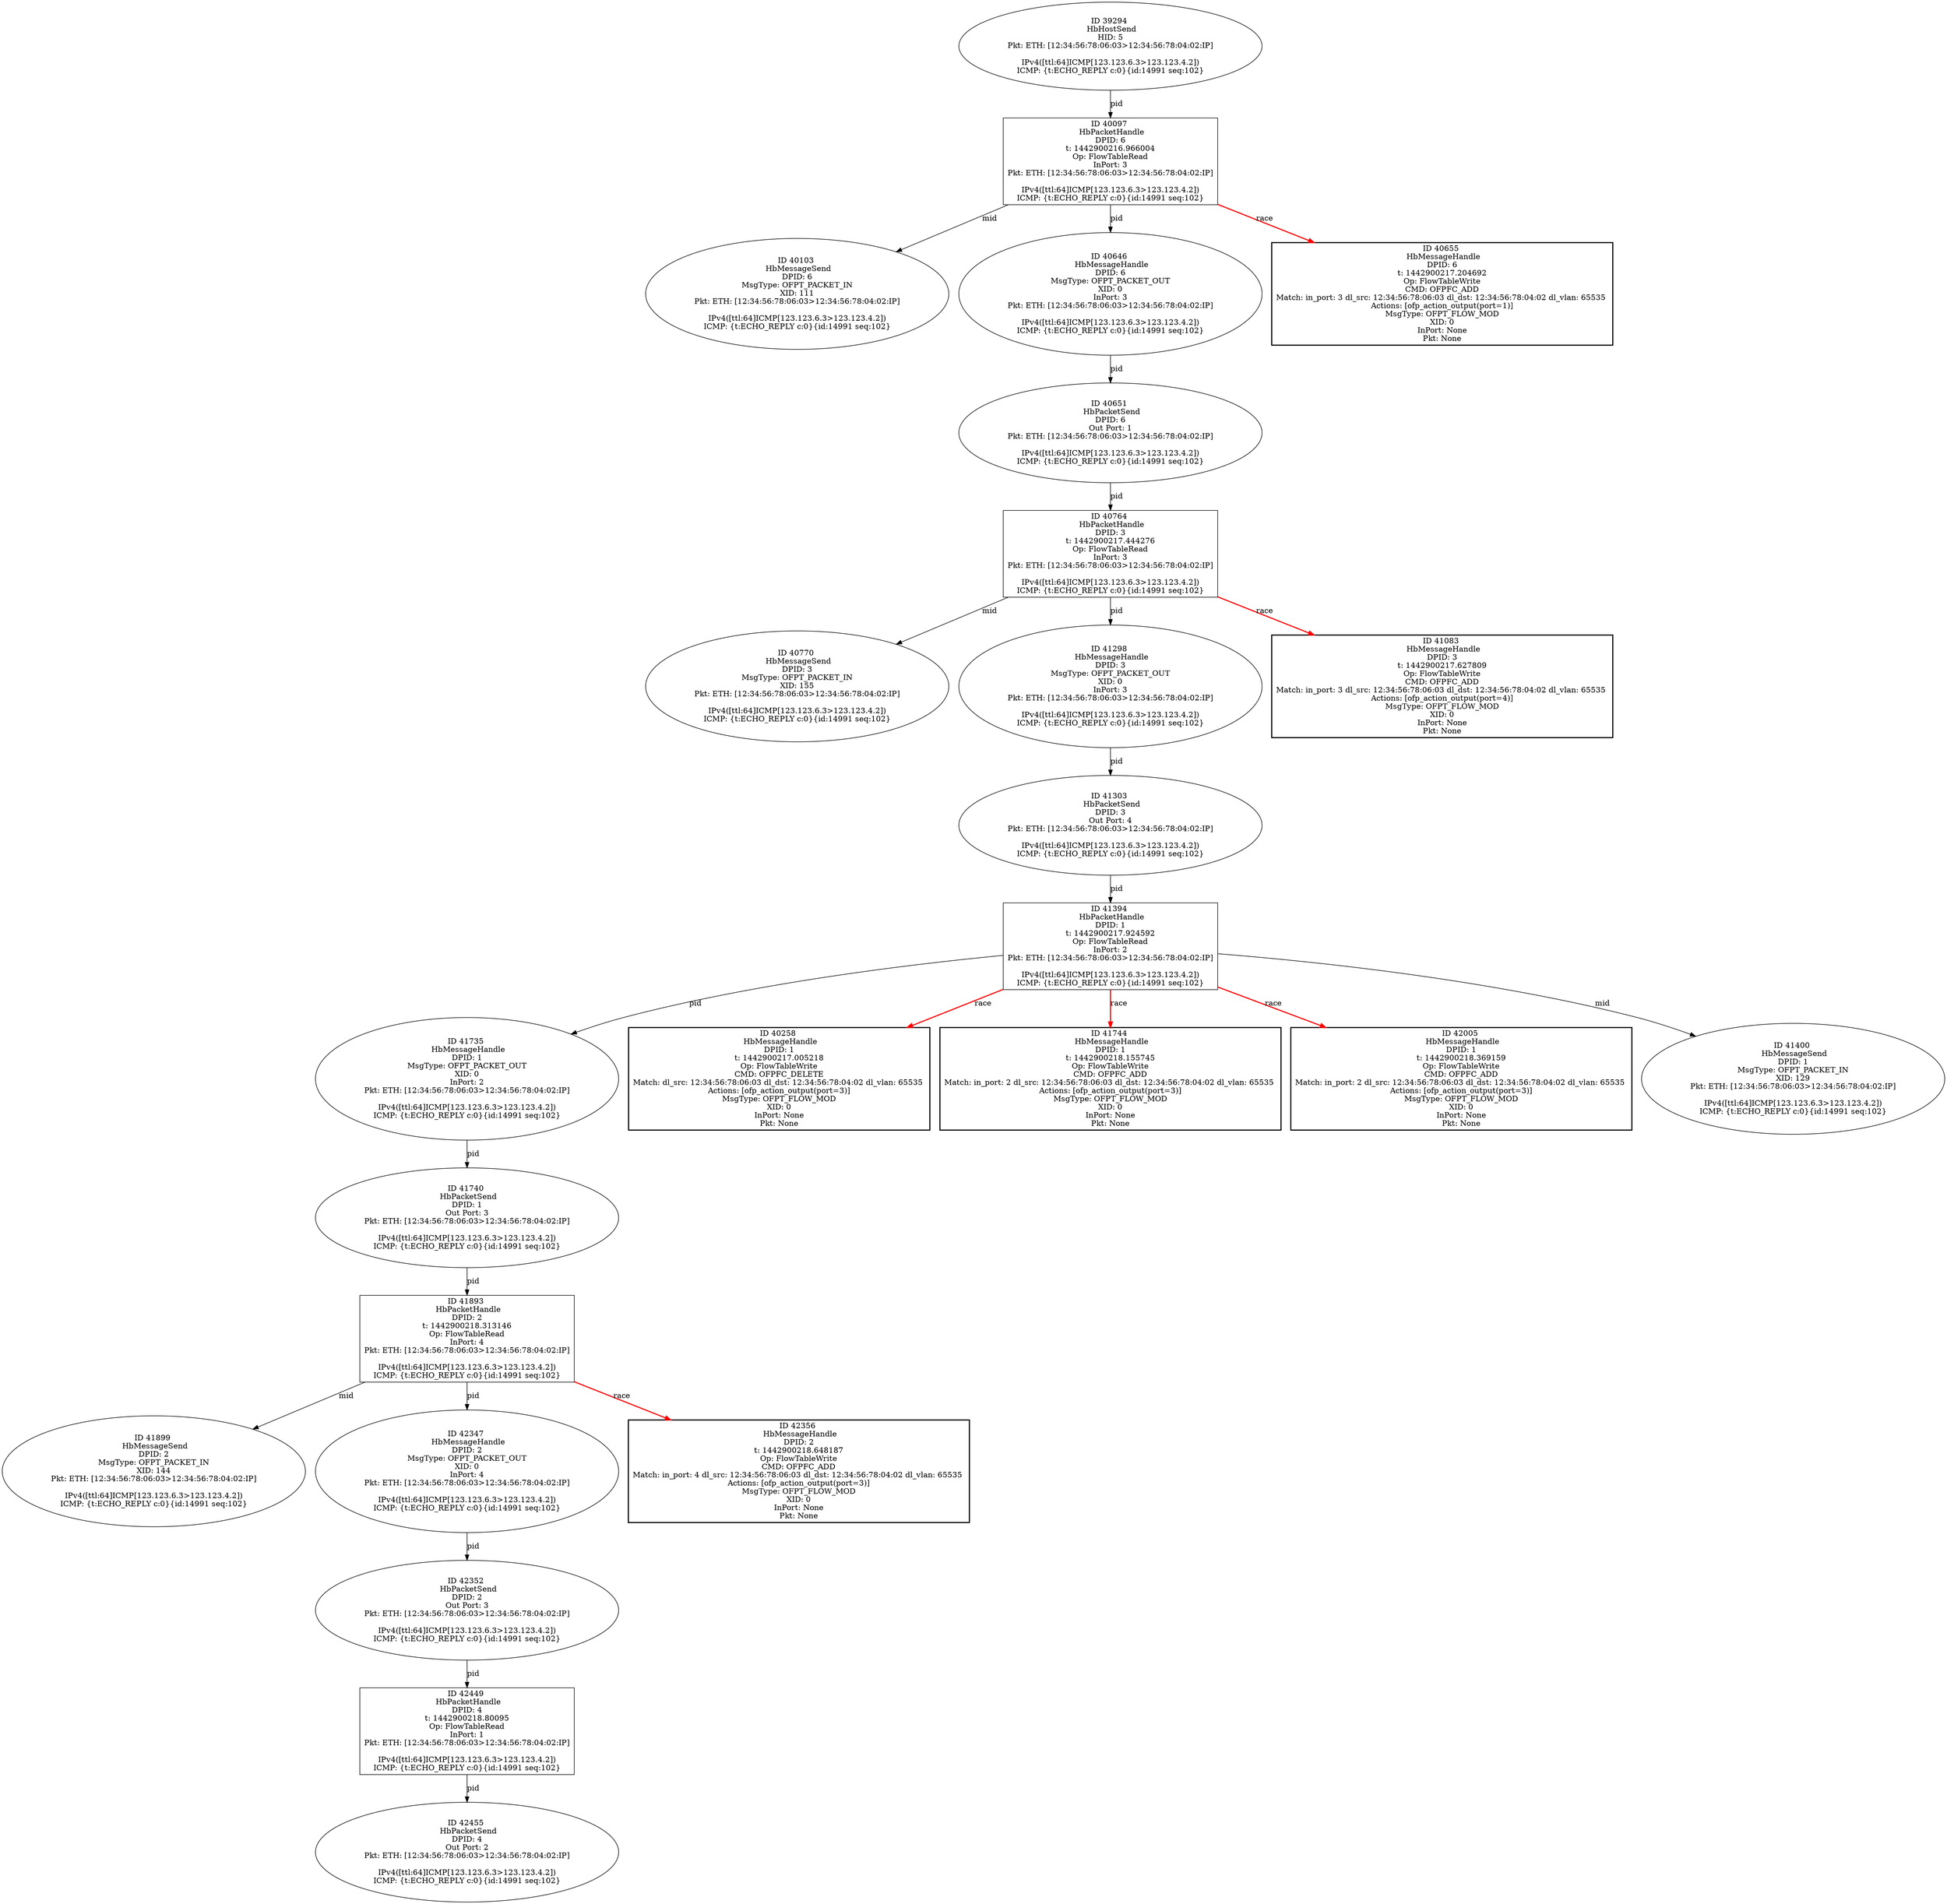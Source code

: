 strict digraph G {
41735 [shape=oval, event=<hb_events.HbMessageHandle object at 0x110af0c50>, label="ID 41735 
 HbMessageHandle
DPID: 1
MsgType: OFPT_PACKET_OUT
XID: 0
InPort: 2
Pkt: ETH: [12:34:56:78:06:03>12:34:56:78:04:02:IP]

IPv4([ttl:64]ICMP[123.123.6.3>123.123.4.2])
ICMP: {t:ECHO_REPLY c:0}{id:14991 seq:102}"];
41303 [shape=oval, event=<hb_events.HbPacketSend object at 0x110a28c10>, label="ID 41303 
 HbPacketSend
DPID: 3
Out Port: 4
Pkt: ETH: [12:34:56:78:06:03>12:34:56:78:04:02:IP]

IPv4([ttl:64]ICMP[123.123.6.3>123.123.4.2])
ICMP: {t:ECHO_REPLY c:0}{id:14991 seq:102}"];
41740 [shape=oval, event=<hb_events.HbPacketSend object at 0x110b14190>, label="ID 41740 
 HbPacketSend
DPID: 1
Out Port: 3
Pkt: ETH: [12:34:56:78:06:03>12:34:56:78:04:02:IP]

IPv4([ttl:64]ICMP[123.123.6.3>123.123.4.2])
ICMP: {t:ECHO_REPLY c:0}{id:14991 seq:102}"];
40258 [shape=box, style=bold, event=<hb_events.HbMessageHandle object at 0x1108a6490>, label="ID 40258 
 HbMessageHandle
DPID: 1
t: 1442900217.005218
Op: FlowTableWrite
CMD: OFPFC_DELETE
Match: dl_src: 12:34:56:78:06:03 dl_dst: 12:34:56:78:04:02 dl_vlan: 65535 
Actions: [ofp_action_output(port=3)]
MsgType: OFPT_FLOW_MOD
XID: 0
InPort: None
Pkt: None"];
41744 [shape=box, style=bold, event=<hb_events.HbMessageHandle object at 0x110b14550>, label="ID 41744 
 HbMessageHandle
DPID: 1
t: 1442900218.155745
Op: FlowTableWrite
CMD: OFPFC_ADD
Match: in_port: 2 dl_src: 12:34:56:78:06:03 dl_dst: 12:34:56:78:04:02 dl_vlan: 65535 
Actions: [ofp_action_output(port=3)]
MsgType: OFPT_FLOW_MOD
XID: 0
InPort: None
Pkt: None"];
42005 [shape=box, style=bold, event=<hb_events.HbMessageHandle object at 0x110bbda90>, label="ID 42005 
 HbMessageHandle
DPID: 1
t: 1442900218.369159
Op: FlowTableWrite
CMD: OFPFC_ADD
Match: in_port: 2 dl_src: 12:34:56:78:06:03 dl_dst: 12:34:56:78:04:02 dl_vlan: 65535 
Actions: [ofp_action_output(port=3)]
MsgType: OFPT_FLOW_MOD
XID: 0
InPort: None
Pkt: None"];
40097 [shape=box, event=<hb_events.HbPacketHandle object at 0x11086d590>, label="ID 40097 
 HbPacketHandle
DPID: 6
t: 1442900216.966004
Op: FlowTableRead
InPort: 3
Pkt: ETH: [12:34:56:78:06:03>12:34:56:78:04:02:IP]

IPv4([ttl:64]ICMP[123.123.6.3>123.123.4.2])
ICMP: {t:ECHO_REPLY c:0}{id:14991 seq:102}"];
41893 [shape=box, event=<hb_events.HbPacketHandle object at 0x110b6a390>, label="ID 41893 
 HbPacketHandle
DPID: 2
t: 1442900218.313146
Op: FlowTableRead
InPort: 4
Pkt: ETH: [12:34:56:78:06:03>12:34:56:78:04:02:IP]

IPv4([ttl:64]ICMP[123.123.6.3>123.123.4.2])
ICMP: {t:ECHO_REPLY c:0}{id:14991 seq:102}"];
40103 [shape=oval, event=<hb_events.HbMessageSend object at 0x11086de90>, label="ID 40103 
 HbMessageSend
DPID: 6
MsgType: OFPT_PACKET_IN
XID: 111
Pkt: ETH: [12:34:56:78:06:03>12:34:56:78:04:02:IP]

IPv4([ttl:64]ICMP[123.123.6.3>123.123.4.2])
ICMP: {t:ECHO_REPLY c:0}{id:14991 seq:102}"];
41899 [shape=oval, event=<hb_events.HbMessageSend object at 0x110b707d0>, label="ID 41899 
 HbMessageSend
DPID: 2
MsgType: OFPT_PACKET_IN
XID: 144
Pkt: ETH: [12:34:56:78:06:03>12:34:56:78:04:02:IP]

IPv4([ttl:64]ICMP[123.123.6.3>123.123.4.2])
ICMP: {t:ECHO_REPLY c:0}{id:14991 seq:102}"];
41394 [shape=box, event=<hb_events.HbPacketHandle object at 0x110a49c90>, label="ID 41394 
 HbPacketHandle
DPID: 1
t: 1442900217.924592
Op: FlowTableRead
InPort: 2
Pkt: ETH: [12:34:56:78:06:03>12:34:56:78:04:02:IP]

IPv4([ttl:64]ICMP[123.123.6.3>123.123.4.2])
ICMP: {t:ECHO_REPLY c:0}{id:14991 seq:102}"];
41400 [shape=oval, event=<hb_events.HbMessageSend object at 0x110a50b90>, label="ID 41400 
 HbMessageSend
DPID: 1
MsgType: OFPT_PACKET_IN
XID: 129
Pkt: ETH: [12:34:56:78:06:03>12:34:56:78:04:02:IP]

IPv4([ttl:64]ICMP[123.123.6.3>123.123.4.2])
ICMP: {t:ECHO_REPLY c:0}{id:14991 seq:102}"];
40764 [shape=box, event=<hb_events.HbPacketHandle object at 0x110947890>, label="ID 40764 
 HbPacketHandle
DPID: 3
t: 1442900217.444276
Op: FlowTableRead
InPort: 3
Pkt: ETH: [12:34:56:78:06:03>12:34:56:78:04:02:IP]

IPv4([ttl:64]ICMP[123.123.6.3>123.123.4.2])
ICMP: {t:ECHO_REPLY c:0}{id:14991 seq:102}"];
40770 [shape=oval, event=<hb_events.HbMessageSend object at 0x110947fd0>, label="ID 40770 
 HbMessageSend
DPID: 3
MsgType: OFPT_PACKET_IN
XID: 155
Pkt: ETH: [12:34:56:78:06:03>12:34:56:78:04:02:IP]

IPv4([ttl:64]ICMP[123.123.6.3>123.123.4.2])
ICMP: {t:ECHO_REPLY c:0}{id:14991 seq:102}"];
40646 [shape=oval, event=<hb_events.HbMessageHandle object at 0x11091bc10>, label="ID 40646 
 HbMessageHandle
DPID: 6
MsgType: OFPT_PACKET_OUT
XID: 0
InPort: 3
Pkt: ETH: [12:34:56:78:06:03>12:34:56:78:04:02:IP]

IPv4([ttl:64]ICMP[123.123.6.3>123.123.4.2])
ICMP: {t:ECHO_REPLY c:0}{id:14991 seq:102}"];
40651 [shape=oval, event=<hb_events.HbPacketSend object at 0x110921510>, label="ID 40651 
 HbPacketSend
DPID: 6
Out Port: 1
Pkt: ETH: [12:34:56:78:06:03>12:34:56:78:04:02:IP]

IPv4([ttl:64]ICMP[123.123.6.3>123.123.4.2])
ICMP: {t:ECHO_REPLY c:0}{id:14991 seq:102}"];
40655 [shape=box, style=bold, event=<hb_events.HbMessageHandle object at 0x110921890>, label="ID 40655 
 HbMessageHandle
DPID: 6
t: 1442900217.204692
Op: FlowTableWrite
CMD: OFPFC_ADD
Match: in_port: 3 dl_src: 12:34:56:78:06:03 dl_dst: 12:34:56:78:04:02 dl_vlan: 65535 
Actions: [ofp_action_output(port=1)]
MsgType: OFPT_FLOW_MOD
XID: 0
InPort: None
Pkt: None"];
42449 [shape=box, event=<hb_events.HbPacketHandle object at 0x110cd9cd0>, label="ID 42449 
 HbPacketHandle
DPID: 4
t: 1442900218.80095
Op: FlowTableRead
InPort: 1
Pkt: ETH: [12:34:56:78:06:03>12:34:56:78:04:02:IP]

IPv4([ttl:64]ICMP[123.123.6.3>123.123.4.2])
ICMP: {t:ECHO_REPLY c:0}{id:14991 seq:102}"];
41298 [shape=oval, event=<hb_events.HbMessageHandle object at 0x110a28090>, label="ID 41298 
 HbMessageHandle
DPID: 3
MsgType: OFPT_PACKET_OUT
XID: 0
InPort: 3
Pkt: ETH: [12:34:56:78:06:03>12:34:56:78:04:02:IP]

IPv4([ttl:64]ICMP[123.123.6.3>123.123.4.2])
ICMP: {t:ECHO_REPLY c:0}{id:14991 seq:102}"];
42455 [shape=oval, event=<hb_events.HbPacketSend object at 0x110d13250>, label="ID 42455 
 HbPacketSend
DPID: 4
Out Port: 2
Pkt: ETH: [12:34:56:78:06:03>12:34:56:78:04:02:IP]

IPv4([ttl:64]ICMP[123.123.6.3>123.123.4.2])
ICMP: {t:ECHO_REPLY c:0}{id:14991 seq:102}"];
42347 [shape=oval, event=<hb_events.HbMessageHandle object at 0x110cc6f50>, label="ID 42347 
 HbMessageHandle
DPID: 2
MsgType: OFPT_PACKET_OUT
XID: 0
InPort: 4
Pkt: ETH: [12:34:56:78:06:03>12:34:56:78:04:02:IP]

IPv4([ttl:64]ICMP[123.123.6.3>123.123.4.2])
ICMP: {t:ECHO_REPLY c:0}{id:14991 seq:102}"];
42352 [shape=oval, event=<hb_events.HbPacketSend object at 0x110cd9290>, label="ID 42352 
 HbPacketSend
DPID: 2
Out Port: 3
Pkt: ETH: [12:34:56:78:06:03>12:34:56:78:04:02:IP]

IPv4([ttl:64]ICMP[123.123.6.3>123.123.4.2])
ICMP: {t:ECHO_REPLY c:0}{id:14991 seq:102}"];
42356 [shape=box, style=bold, event=<hb_events.HbMessageHandle object at 0x110cd9650>, label="ID 42356 
 HbMessageHandle
DPID: 2
t: 1442900218.648187
Op: FlowTableWrite
CMD: OFPFC_ADD
Match: in_port: 4 dl_src: 12:34:56:78:06:03 dl_dst: 12:34:56:78:04:02 dl_vlan: 65535 
Actions: [ofp_action_output(port=3)]
MsgType: OFPT_FLOW_MOD
XID: 0
InPort: None
Pkt: None"];
41083 [shape=box, style=bold, event=<hb_events.HbMessageHandle object at 0x1109ce610>, label="ID 41083 
 HbMessageHandle
DPID: 3
t: 1442900217.627809
Op: FlowTableWrite
CMD: OFPFC_ADD
Match: in_port: 3 dl_src: 12:34:56:78:06:03 dl_dst: 12:34:56:78:04:02 dl_vlan: 65535 
Actions: [ofp_action_output(port=4)]
MsgType: OFPT_FLOW_MOD
XID: 0
InPort: None
Pkt: None"];
39294 [shape=oval, event=<hb_events.HbHostSend object at 0x110692e50>, label="ID 39294 
 HbHostSend
HID: 5
Pkt: ETH: [12:34:56:78:06:03>12:34:56:78:04:02:IP]

IPv4([ttl:64]ICMP[123.123.6.3>123.123.4.2])
ICMP: {t:ECHO_REPLY c:0}{id:14991 seq:102}"];
41735 -> 41740  [rel=pid, label=pid];
41740 -> 41893  [rel=pid, label=pid];
40097 -> 40655  [harmful=True, color=red, style=bold, rel=race, label=race];
40097 -> 40646  [rel=pid, label=pid];
40097 -> 40103  [rel=mid, label=mid];
41893 -> 42347  [rel=pid, label=pid];
41893 -> 42356  [harmful=True, color=red, style=bold, rel=race, label=race];
41893 -> 41899  [rel=mid, label=mid];
41394 -> 41400  [rel=mid, label=mid];
41394 -> 41744  [harmful=True, color=red, style=bold, rel=race, label=race];
41394 -> 40258  [harmful=True, color=red, style=bold, rel=race, label=race];
41394 -> 42005  [harmful=True, color=red, style=bold, rel=race, label=race];
41394 -> 41735  [rel=pid, label=pid];
40764 -> 40770  [rel=mid, label=mid];
40764 -> 41083  [harmful=True, color=red, style=bold, rel=race, label=race];
40764 -> 41298  [rel=pid, label=pid];
40646 -> 40651  [rel=pid, label=pid];
40651 -> 40764  [rel=pid, label=pid];
42449 -> 42455  [rel=pid, label=pid];
41298 -> 41303  [rel=pid, label=pid];
41303 -> 41394  [rel=pid, label=pid];
42347 -> 42352  [rel=pid, label=pid];
42352 -> 42449  [rel=pid, label=pid];
39294 -> 40097  [rel=pid, label=pid];
}

